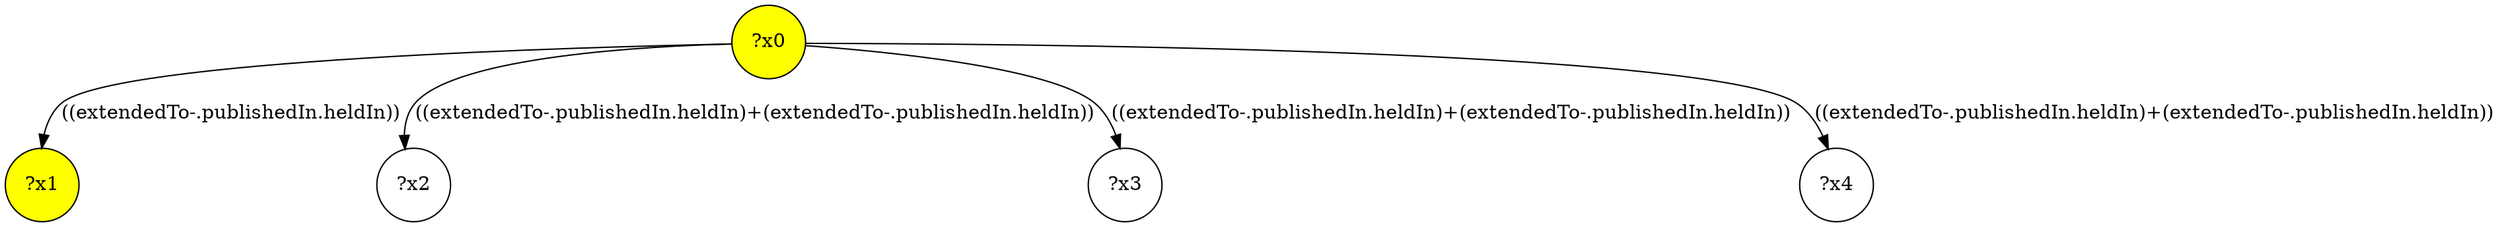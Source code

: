 digraph g {
	x0 [fillcolor="yellow", style="filled," shape=circle, label="?x0"];
	x1 [fillcolor="yellow", style="filled," shape=circle, label="?x1"];
	x0 -> x1 [label="((extendedTo-.publishedIn.heldIn))"];
	x2 [shape=circle, label="?x2"];
	x0 -> x2 [label="((extendedTo-.publishedIn.heldIn)+(extendedTo-.publishedIn.heldIn))"];
	x3 [shape=circle, label="?x3"];
	x0 -> x3 [label="((extendedTo-.publishedIn.heldIn)+(extendedTo-.publishedIn.heldIn))"];
	x4 [shape=circle, label="?x4"];
	x0 -> x4 [label="((extendedTo-.publishedIn.heldIn)+(extendedTo-.publishedIn.heldIn))"];
}
